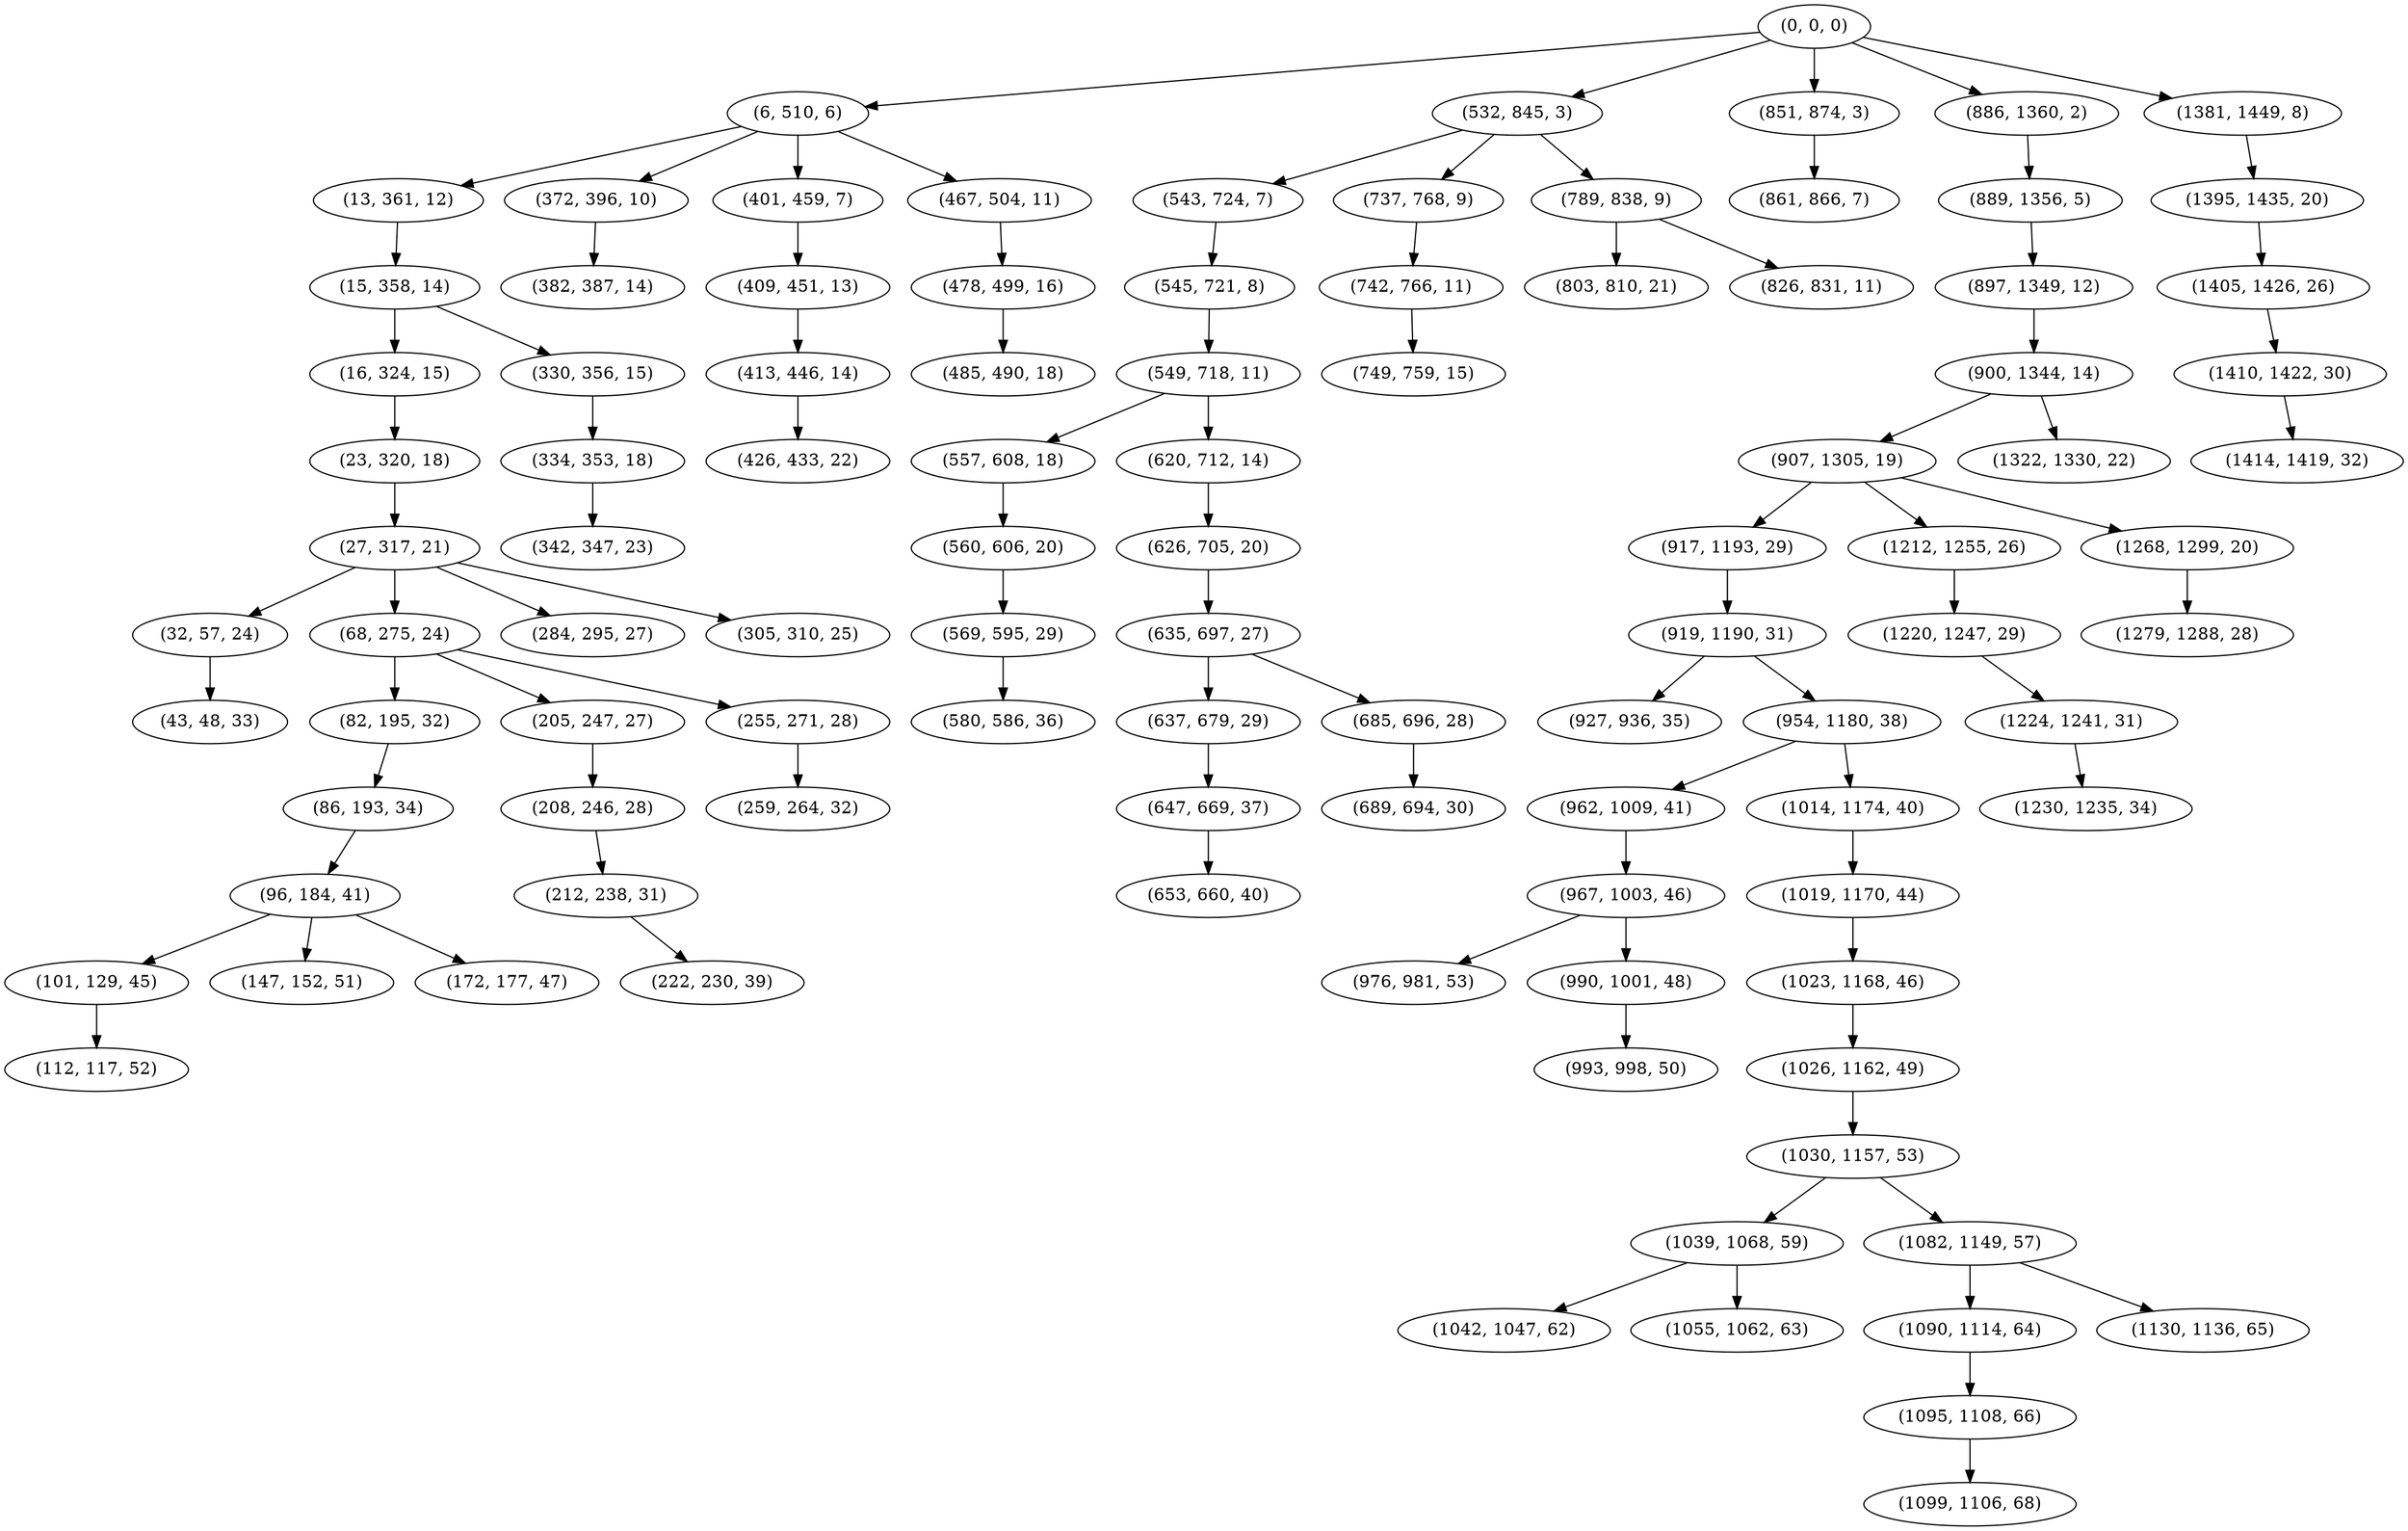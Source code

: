 digraph tree {
    "(0, 0, 0)";
    "(6, 510, 6)";
    "(13, 361, 12)";
    "(15, 358, 14)";
    "(16, 324, 15)";
    "(23, 320, 18)";
    "(27, 317, 21)";
    "(32, 57, 24)";
    "(43, 48, 33)";
    "(68, 275, 24)";
    "(82, 195, 32)";
    "(86, 193, 34)";
    "(96, 184, 41)";
    "(101, 129, 45)";
    "(112, 117, 52)";
    "(147, 152, 51)";
    "(172, 177, 47)";
    "(205, 247, 27)";
    "(208, 246, 28)";
    "(212, 238, 31)";
    "(222, 230, 39)";
    "(255, 271, 28)";
    "(259, 264, 32)";
    "(284, 295, 27)";
    "(305, 310, 25)";
    "(330, 356, 15)";
    "(334, 353, 18)";
    "(342, 347, 23)";
    "(372, 396, 10)";
    "(382, 387, 14)";
    "(401, 459, 7)";
    "(409, 451, 13)";
    "(413, 446, 14)";
    "(426, 433, 22)";
    "(467, 504, 11)";
    "(478, 499, 16)";
    "(485, 490, 18)";
    "(532, 845, 3)";
    "(543, 724, 7)";
    "(545, 721, 8)";
    "(549, 718, 11)";
    "(557, 608, 18)";
    "(560, 606, 20)";
    "(569, 595, 29)";
    "(580, 586, 36)";
    "(620, 712, 14)";
    "(626, 705, 20)";
    "(635, 697, 27)";
    "(637, 679, 29)";
    "(647, 669, 37)";
    "(653, 660, 40)";
    "(685, 696, 28)";
    "(689, 694, 30)";
    "(737, 768, 9)";
    "(742, 766, 11)";
    "(749, 759, 15)";
    "(789, 838, 9)";
    "(803, 810, 21)";
    "(826, 831, 11)";
    "(851, 874, 3)";
    "(861, 866, 7)";
    "(886, 1360, 2)";
    "(889, 1356, 5)";
    "(897, 1349, 12)";
    "(900, 1344, 14)";
    "(907, 1305, 19)";
    "(917, 1193, 29)";
    "(919, 1190, 31)";
    "(927, 936, 35)";
    "(954, 1180, 38)";
    "(962, 1009, 41)";
    "(967, 1003, 46)";
    "(976, 981, 53)";
    "(990, 1001, 48)";
    "(993, 998, 50)";
    "(1014, 1174, 40)";
    "(1019, 1170, 44)";
    "(1023, 1168, 46)";
    "(1026, 1162, 49)";
    "(1030, 1157, 53)";
    "(1039, 1068, 59)";
    "(1042, 1047, 62)";
    "(1055, 1062, 63)";
    "(1082, 1149, 57)";
    "(1090, 1114, 64)";
    "(1095, 1108, 66)";
    "(1099, 1106, 68)";
    "(1130, 1136, 65)";
    "(1212, 1255, 26)";
    "(1220, 1247, 29)";
    "(1224, 1241, 31)";
    "(1230, 1235, 34)";
    "(1268, 1299, 20)";
    "(1279, 1288, 28)";
    "(1322, 1330, 22)";
    "(1381, 1449, 8)";
    "(1395, 1435, 20)";
    "(1405, 1426, 26)";
    "(1410, 1422, 30)";
    "(1414, 1419, 32)";
    "(0, 0, 0)" -> "(6, 510, 6)";
    "(0, 0, 0)" -> "(532, 845, 3)";
    "(0, 0, 0)" -> "(851, 874, 3)";
    "(0, 0, 0)" -> "(886, 1360, 2)";
    "(0, 0, 0)" -> "(1381, 1449, 8)";
    "(6, 510, 6)" -> "(13, 361, 12)";
    "(6, 510, 6)" -> "(372, 396, 10)";
    "(6, 510, 6)" -> "(401, 459, 7)";
    "(6, 510, 6)" -> "(467, 504, 11)";
    "(13, 361, 12)" -> "(15, 358, 14)";
    "(15, 358, 14)" -> "(16, 324, 15)";
    "(15, 358, 14)" -> "(330, 356, 15)";
    "(16, 324, 15)" -> "(23, 320, 18)";
    "(23, 320, 18)" -> "(27, 317, 21)";
    "(27, 317, 21)" -> "(32, 57, 24)";
    "(27, 317, 21)" -> "(68, 275, 24)";
    "(27, 317, 21)" -> "(284, 295, 27)";
    "(27, 317, 21)" -> "(305, 310, 25)";
    "(32, 57, 24)" -> "(43, 48, 33)";
    "(68, 275, 24)" -> "(82, 195, 32)";
    "(68, 275, 24)" -> "(205, 247, 27)";
    "(68, 275, 24)" -> "(255, 271, 28)";
    "(82, 195, 32)" -> "(86, 193, 34)";
    "(86, 193, 34)" -> "(96, 184, 41)";
    "(96, 184, 41)" -> "(101, 129, 45)";
    "(96, 184, 41)" -> "(147, 152, 51)";
    "(96, 184, 41)" -> "(172, 177, 47)";
    "(101, 129, 45)" -> "(112, 117, 52)";
    "(205, 247, 27)" -> "(208, 246, 28)";
    "(208, 246, 28)" -> "(212, 238, 31)";
    "(212, 238, 31)" -> "(222, 230, 39)";
    "(255, 271, 28)" -> "(259, 264, 32)";
    "(330, 356, 15)" -> "(334, 353, 18)";
    "(334, 353, 18)" -> "(342, 347, 23)";
    "(372, 396, 10)" -> "(382, 387, 14)";
    "(401, 459, 7)" -> "(409, 451, 13)";
    "(409, 451, 13)" -> "(413, 446, 14)";
    "(413, 446, 14)" -> "(426, 433, 22)";
    "(467, 504, 11)" -> "(478, 499, 16)";
    "(478, 499, 16)" -> "(485, 490, 18)";
    "(532, 845, 3)" -> "(543, 724, 7)";
    "(532, 845, 3)" -> "(737, 768, 9)";
    "(532, 845, 3)" -> "(789, 838, 9)";
    "(543, 724, 7)" -> "(545, 721, 8)";
    "(545, 721, 8)" -> "(549, 718, 11)";
    "(549, 718, 11)" -> "(557, 608, 18)";
    "(549, 718, 11)" -> "(620, 712, 14)";
    "(557, 608, 18)" -> "(560, 606, 20)";
    "(560, 606, 20)" -> "(569, 595, 29)";
    "(569, 595, 29)" -> "(580, 586, 36)";
    "(620, 712, 14)" -> "(626, 705, 20)";
    "(626, 705, 20)" -> "(635, 697, 27)";
    "(635, 697, 27)" -> "(637, 679, 29)";
    "(635, 697, 27)" -> "(685, 696, 28)";
    "(637, 679, 29)" -> "(647, 669, 37)";
    "(647, 669, 37)" -> "(653, 660, 40)";
    "(685, 696, 28)" -> "(689, 694, 30)";
    "(737, 768, 9)" -> "(742, 766, 11)";
    "(742, 766, 11)" -> "(749, 759, 15)";
    "(789, 838, 9)" -> "(803, 810, 21)";
    "(789, 838, 9)" -> "(826, 831, 11)";
    "(851, 874, 3)" -> "(861, 866, 7)";
    "(886, 1360, 2)" -> "(889, 1356, 5)";
    "(889, 1356, 5)" -> "(897, 1349, 12)";
    "(897, 1349, 12)" -> "(900, 1344, 14)";
    "(900, 1344, 14)" -> "(907, 1305, 19)";
    "(900, 1344, 14)" -> "(1322, 1330, 22)";
    "(907, 1305, 19)" -> "(917, 1193, 29)";
    "(907, 1305, 19)" -> "(1212, 1255, 26)";
    "(907, 1305, 19)" -> "(1268, 1299, 20)";
    "(917, 1193, 29)" -> "(919, 1190, 31)";
    "(919, 1190, 31)" -> "(927, 936, 35)";
    "(919, 1190, 31)" -> "(954, 1180, 38)";
    "(954, 1180, 38)" -> "(962, 1009, 41)";
    "(954, 1180, 38)" -> "(1014, 1174, 40)";
    "(962, 1009, 41)" -> "(967, 1003, 46)";
    "(967, 1003, 46)" -> "(976, 981, 53)";
    "(967, 1003, 46)" -> "(990, 1001, 48)";
    "(990, 1001, 48)" -> "(993, 998, 50)";
    "(1014, 1174, 40)" -> "(1019, 1170, 44)";
    "(1019, 1170, 44)" -> "(1023, 1168, 46)";
    "(1023, 1168, 46)" -> "(1026, 1162, 49)";
    "(1026, 1162, 49)" -> "(1030, 1157, 53)";
    "(1030, 1157, 53)" -> "(1039, 1068, 59)";
    "(1030, 1157, 53)" -> "(1082, 1149, 57)";
    "(1039, 1068, 59)" -> "(1042, 1047, 62)";
    "(1039, 1068, 59)" -> "(1055, 1062, 63)";
    "(1082, 1149, 57)" -> "(1090, 1114, 64)";
    "(1082, 1149, 57)" -> "(1130, 1136, 65)";
    "(1090, 1114, 64)" -> "(1095, 1108, 66)";
    "(1095, 1108, 66)" -> "(1099, 1106, 68)";
    "(1212, 1255, 26)" -> "(1220, 1247, 29)";
    "(1220, 1247, 29)" -> "(1224, 1241, 31)";
    "(1224, 1241, 31)" -> "(1230, 1235, 34)";
    "(1268, 1299, 20)" -> "(1279, 1288, 28)";
    "(1381, 1449, 8)" -> "(1395, 1435, 20)";
    "(1395, 1435, 20)" -> "(1405, 1426, 26)";
    "(1405, 1426, 26)" -> "(1410, 1422, 30)";
    "(1410, 1422, 30)" -> "(1414, 1419, 32)";
}

